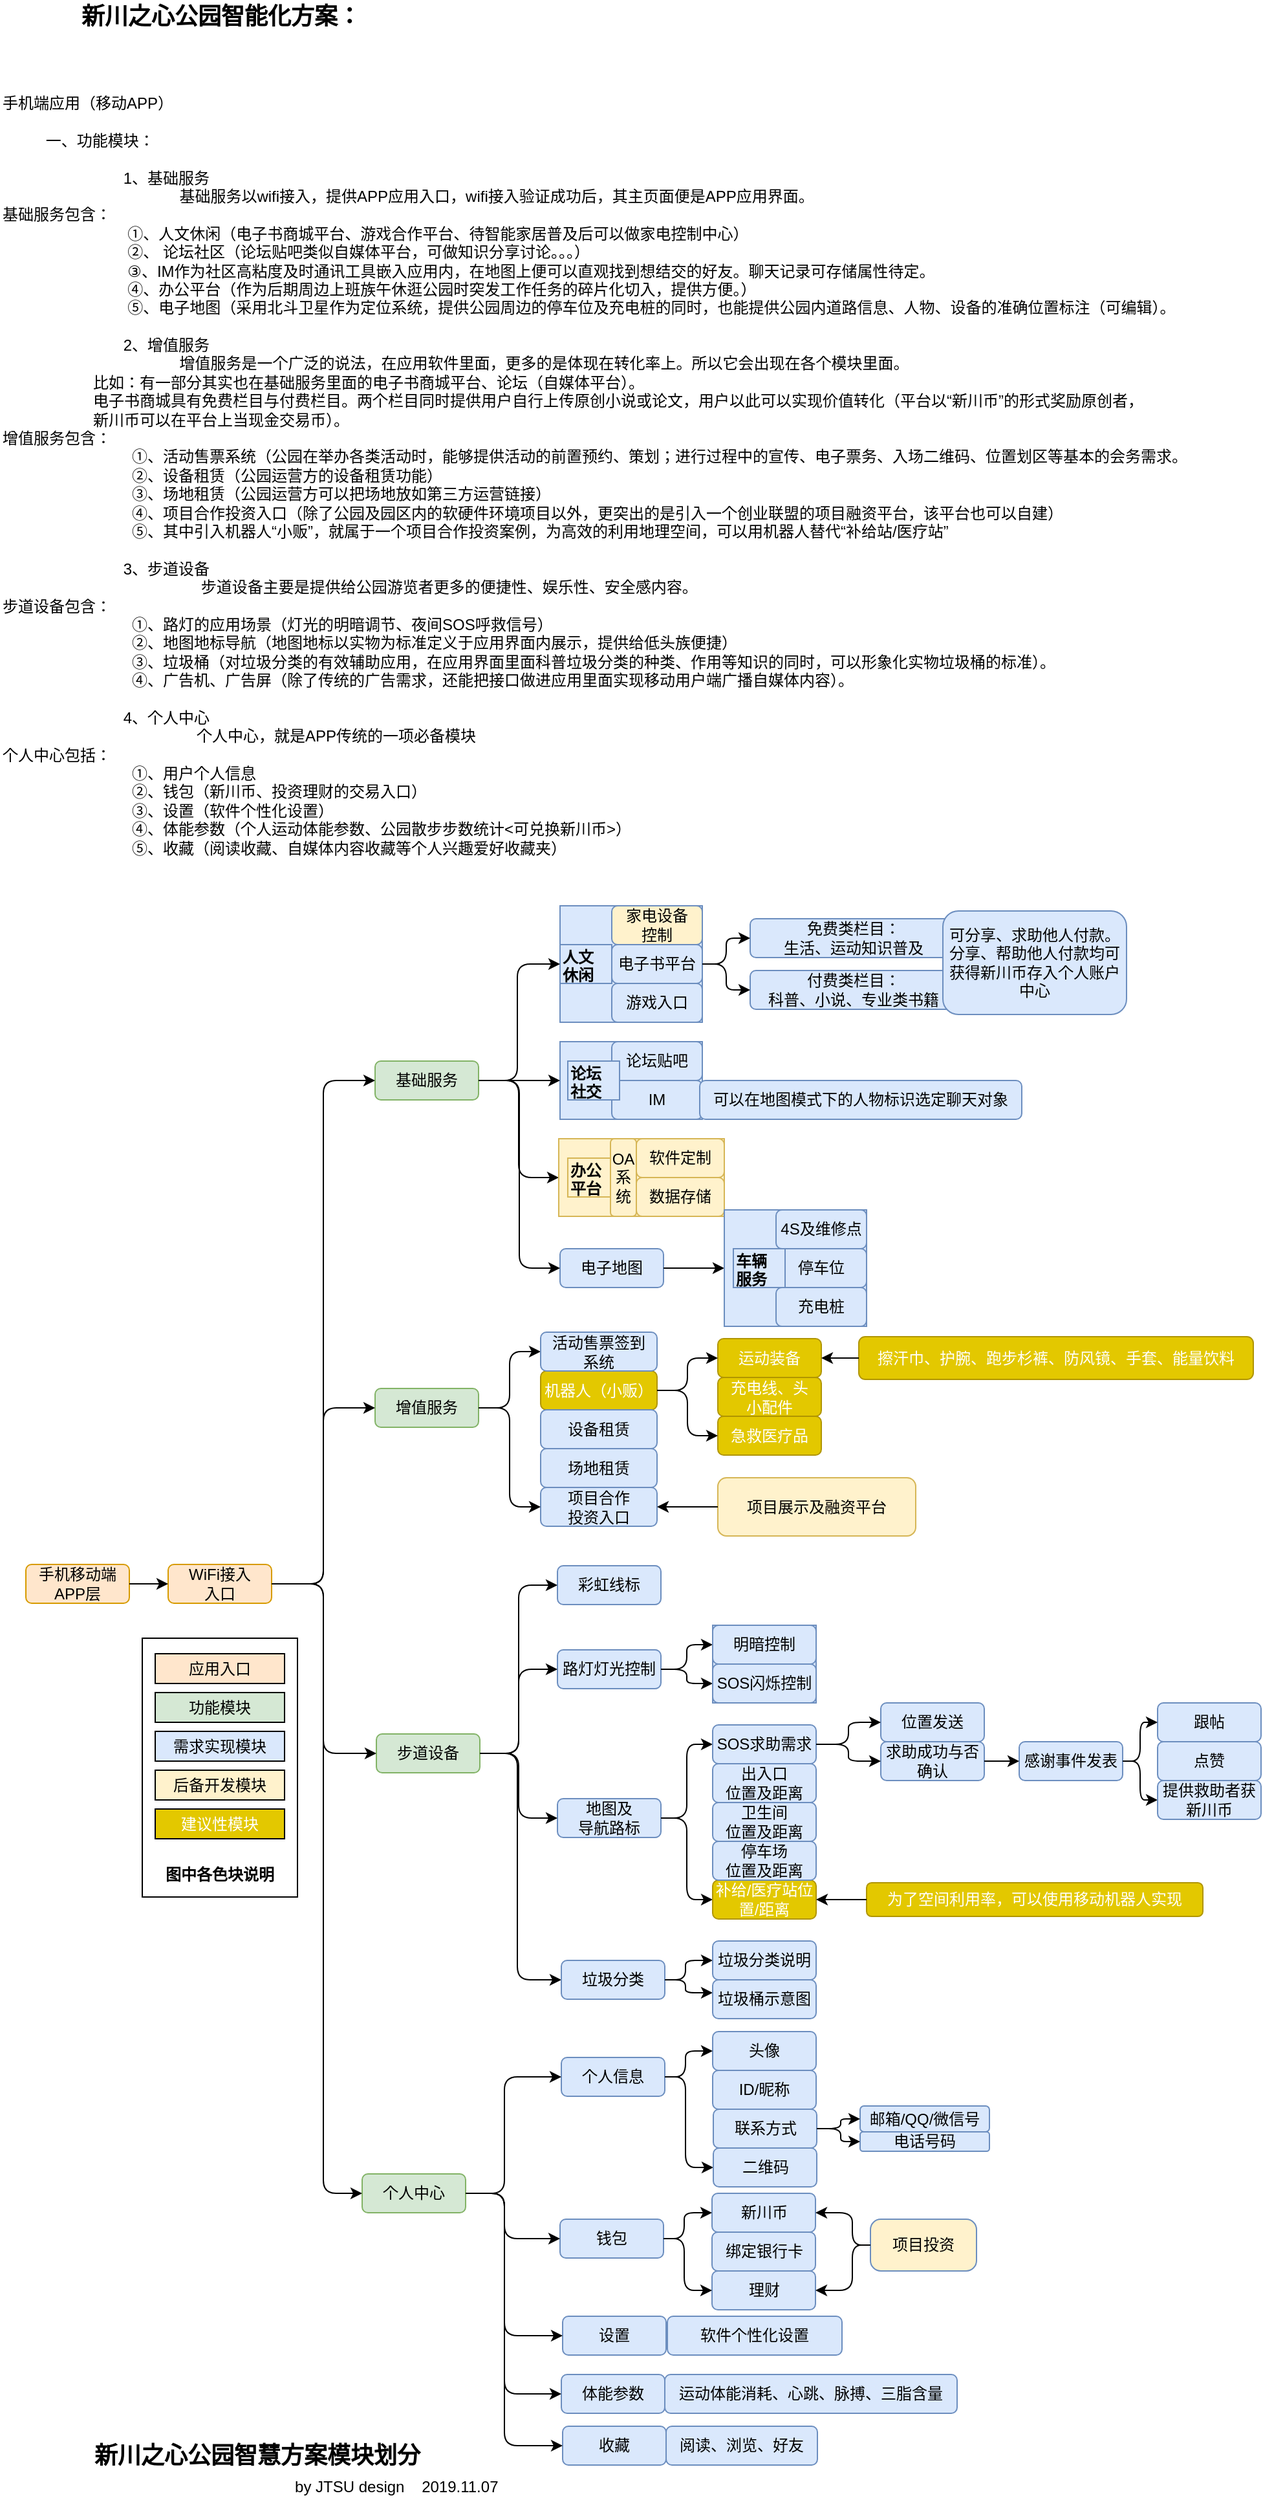 <mxfile version="12.2.2" type="github" pages="1">
  <diagram id="2-s52XxxqH5pHmpuHVTB" name="Page-1">
    <mxGraphModel dx="782" dy="1621" grid="1" gridSize="10" guides="1" tooltips="1" connect="1" arrows="1" fold="1" page="1" pageScale="1" pageWidth="827" pageHeight="1169" math="0" shadow="0">
      <root>
        <mxCell id="0"/>
        <mxCell id="1" parent="0"/>
        <mxCell id="LwILsAwkkBon8N4FL6sR-122" value="" style="rounded=0;whiteSpace=wrap;html=1;strokeWidth=1;fillColor=#FFFFFF;" parent="1" vertex="1">
          <mxGeometry x="210" y="336" width="120" height="200" as="geometry"/>
        </mxCell>
        <mxCell id="LwILsAwkkBon8N4FL6sR-1" value="步道设备" style="rounded=1;whiteSpace=wrap;html=1;fillColor=#d5e8d4;strokeColor=#82b366;" parent="1" vertex="1">
          <mxGeometry x="391" y="410" width="80" height="30" as="geometry"/>
        </mxCell>
        <mxCell id="LwILsAwkkBon8N4FL6sR-2" value="路灯灯光控制" style="rounded=1;whiteSpace=wrap;html=1;fillColor=#dae8fc;strokeColor=#6c8ebf;" parent="1" vertex="1">
          <mxGeometry x="531" y="345" width="80" height="30" as="geometry"/>
        </mxCell>
        <mxCell id="LwILsAwkkBon8N4FL6sR-3" value="彩虹线标" style="rounded=1;whiteSpace=wrap;html=1;fillColor=#dae8fc;strokeColor=#6c8ebf;" parent="1" vertex="1">
          <mxGeometry x="531" y="280" width="80" height="30" as="geometry"/>
        </mxCell>
        <mxCell id="LwILsAwkkBon8N4FL6sR-5" value="地图及&lt;br&gt;导航路标" style="rounded=1;whiteSpace=wrap;html=1;fillColor=#dae8fc;strokeColor=#6c8ebf;" parent="1" vertex="1">
          <mxGeometry x="531" y="460" width="80" height="30" as="geometry"/>
        </mxCell>
        <mxCell id="LwILsAwkkBon8N4FL6sR-17" value="" style="edgeStyle=elbowEdgeStyle;elbow=horizontal;endArrow=classic;html=1;entryX=0;entryY=0.5;entryDx=0;entryDy=0;exitX=1;exitY=0.5;exitDx=0;exitDy=0;" parent="1" source="LwILsAwkkBon8N4FL6sR-1" target="LwILsAwkkBon8N4FL6sR-3" edge="1">
          <mxGeometry width="50" height="50" relative="1" as="geometry">
            <mxPoint x="481" y="400" as="sourcePoint"/>
            <mxPoint x="531" y="350" as="targetPoint"/>
          </mxGeometry>
        </mxCell>
        <mxCell id="LwILsAwkkBon8N4FL6sR-18" value="" style="edgeStyle=elbowEdgeStyle;elbow=horizontal;endArrow=classic;html=1;entryX=0;entryY=0.5;entryDx=0;entryDy=0;exitX=1;exitY=0.5;exitDx=0;exitDy=0;" parent="1" source="LwILsAwkkBon8N4FL6sR-1" target="LwILsAwkkBon8N4FL6sR-4" edge="1">
          <mxGeometry width="50" height="50" relative="1" as="geometry">
            <mxPoint x="481" y="385" as="sourcePoint"/>
            <mxPoint x="541" y="305" as="targetPoint"/>
            <Array as="points">
              <mxPoint x="500" y="500"/>
            </Array>
          </mxGeometry>
        </mxCell>
        <mxCell id="LwILsAwkkBon8N4FL6sR-19" value="" style="edgeStyle=elbowEdgeStyle;elbow=horizontal;endArrow=classic;html=1;entryX=0;entryY=0.5;entryDx=0;entryDy=0;exitX=1;exitY=0.5;exitDx=0;exitDy=0;" parent="1" source="LwILsAwkkBon8N4FL6sR-1" target="LwILsAwkkBon8N4FL6sR-2" edge="1">
          <mxGeometry width="50" height="50" relative="1" as="geometry">
            <mxPoint x="491" y="395" as="sourcePoint"/>
            <mxPoint x="551" y="315" as="targetPoint"/>
          </mxGeometry>
        </mxCell>
        <mxCell id="LwILsAwkkBon8N4FL6sR-20" value="" style="edgeStyle=elbowEdgeStyle;elbow=horizontal;endArrow=classic;html=1;entryX=0;entryY=0.5;entryDx=0;entryDy=0;exitX=1;exitY=0.5;exitDx=0;exitDy=0;" parent="1" source="LwILsAwkkBon8N4FL6sR-1" target="LwILsAwkkBon8N4FL6sR-5" edge="1">
          <mxGeometry width="50" height="50" relative="1" as="geometry">
            <mxPoint x="501" y="405" as="sourcePoint"/>
            <mxPoint x="561" y="325" as="targetPoint"/>
            <Array as="points">
              <mxPoint x="501" y="450"/>
            </Array>
          </mxGeometry>
        </mxCell>
        <mxCell id="LwILsAwkkBon8N4FL6sR-21" value="" style="edgeStyle=elbowEdgeStyle;elbow=horizontal;endArrow=classic;html=1;entryX=0;entryY=0.5;entryDx=0;entryDy=0;exitX=1;exitY=0.5;exitDx=0;exitDy=0;fillColor=#dae8fc;strokeColor=#000000;" parent="1" source="LwILsAwkkBon8N4FL6sR-2" target="LwILsAwkkBon8N4FL6sR-7" edge="1">
          <mxGeometry width="50" height="50" relative="1" as="geometry">
            <mxPoint x="511" y="415" as="sourcePoint"/>
            <mxPoint x="571" y="335" as="targetPoint"/>
          </mxGeometry>
        </mxCell>
        <mxCell id="LwILsAwkkBon8N4FL6sR-22" value="" style="edgeStyle=elbowEdgeStyle;elbow=horizontal;endArrow=classic;html=1;entryX=0;entryY=0.5;entryDx=0;entryDy=0;exitX=1;exitY=0.5;exitDx=0;exitDy=0;fillColor=#dae8fc;strokeColor=#000000;" parent="1" source="LwILsAwkkBon8N4FL6sR-2" target="LwILsAwkkBon8N4FL6sR-8" edge="1">
          <mxGeometry width="50" height="50" relative="1" as="geometry">
            <mxPoint x="521" y="425" as="sourcePoint"/>
            <mxPoint x="581" y="345" as="targetPoint"/>
          </mxGeometry>
        </mxCell>
        <mxCell id="LwILsAwkkBon8N4FL6sR-26" value="" style="edgeStyle=elbowEdgeStyle;elbow=horizontal;endArrow=classic;html=1;entryX=0;entryY=0.5;entryDx=0;entryDy=0;exitX=1;exitY=0.5;exitDx=0;exitDy=0;fillColor=#dae8fc;strokeColor=#000000;" parent="1" source="LwILsAwkkBon8N4FL6sR-5" target="LwILsAwkkBon8N4FL6sR-35" edge="1">
          <mxGeometry width="50" height="50" relative="1" as="geometry">
            <mxPoint x="481" y="385" as="sourcePoint"/>
            <mxPoint x="541" y="485" as="targetPoint"/>
          </mxGeometry>
        </mxCell>
        <mxCell id="LwILsAwkkBon8N4FL6sR-27" value="" style="edgeStyle=elbowEdgeStyle;elbow=horizontal;endArrow=classic;html=1;exitX=1;exitY=0.5;exitDx=0;exitDy=0;entryX=0;entryY=0.5;entryDx=0;entryDy=0;fillColor=#dae8fc;strokeColor=#000000;" parent="1" source="LwILsAwkkBon8N4FL6sR-5" target="LwILsAwkkBon8N4FL6sR-6" edge="1">
          <mxGeometry width="50" height="50" relative="1" as="geometry">
            <mxPoint x="491" y="395" as="sourcePoint"/>
            <mxPoint x="611" y="560" as="targetPoint"/>
          </mxGeometry>
        </mxCell>
        <mxCell id="LwILsAwkkBon8N4FL6sR-34" value="" style="group;fillColor=#dae8fc;strokeColor=#6c8ebf;" parent="1" vertex="1" connectable="0">
          <mxGeometry x="651" y="326" width="80" height="60" as="geometry"/>
        </mxCell>
        <mxCell id="LwILsAwkkBon8N4FL6sR-7" value="明暗控制" style="rounded=1;whiteSpace=wrap;html=1;fillColor=#dae8fc;strokeColor=#6c8ebf;" parent="LwILsAwkkBon8N4FL6sR-34" vertex="1">
          <mxGeometry width="80" height="30" as="geometry"/>
        </mxCell>
        <mxCell id="LwILsAwkkBon8N4FL6sR-8" value="SOS闪烁控制" style="rounded=1;whiteSpace=wrap;html=1;fillColor=#dae8fc;strokeColor=#6c8ebf;" parent="LwILsAwkkBon8N4FL6sR-34" vertex="1">
          <mxGeometry y="30" width="80" height="30" as="geometry"/>
        </mxCell>
        <mxCell id="LwILsAwkkBon8N4FL6sR-35" value="SOS求助需求" style="rounded=1;whiteSpace=wrap;html=1;fillColor=#dae8fc;strokeColor=#6c8ebf;" parent="1" vertex="1">
          <mxGeometry x="651" y="403" width="80" height="30" as="geometry"/>
        </mxCell>
        <mxCell id="LwILsAwkkBon8N4FL6sR-37" value="位置发送" style="rounded=1;whiteSpace=wrap;html=1;fillColor=#dae8fc;strokeColor=#6c8ebf;" parent="1" vertex="1">
          <mxGeometry x="781" y="386" width="80" height="30" as="geometry"/>
        </mxCell>
        <mxCell id="LwILsAwkkBon8N4FL6sR-39" value="求助成功与否确认" style="rounded=1;whiteSpace=wrap;html=1;fillColor=#dae8fc;strokeColor=#6c8ebf;" parent="1" vertex="1">
          <mxGeometry x="781" y="416" width="80" height="30" as="geometry"/>
        </mxCell>
        <mxCell id="LwILsAwkkBon8N4FL6sR-40" value="感谢事件发表" style="rounded=1;whiteSpace=wrap;html=1;fillColor=#dae8fc;strokeColor=#6c8ebf;" parent="1" vertex="1">
          <mxGeometry x="888" y="416" width="80" height="30" as="geometry"/>
        </mxCell>
        <mxCell id="LwILsAwkkBon8N4FL6sR-42" value="" style="edgeStyle=elbowEdgeStyle;elbow=horizontal;endArrow=classic;html=1;entryX=0;entryY=0.5;entryDx=0;entryDy=0;exitX=1;exitY=0.5;exitDx=0;exitDy=0;fillColor=#dae8fc;strokeColor=#000000;" parent="1" source="LwILsAwkkBon8N4FL6sR-35" target="LwILsAwkkBon8N4FL6sR-37" edge="1">
          <mxGeometry width="50" height="50" relative="1" as="geometry">
            <mxPoint x="621" y="485" as="sourcePoint"/>
            <mxPoint x="661" y="428" as="targetPoint"/>
          </mxGeometry>
        </mxCell>
        <mxCell id="LwILsAwkkBon8N4FL6sR-43" value="" style="edgeStyle=elbowEdgeStyle;elbow=horizontal;endArrow=classic;html=1;entryX=0;entryY=0.5;entryDx=0;entryDy=0;exitX=1;exitY=0.5;exitDx=0;exitDy=0;fillColor=#dae8fc;strokeColor=#000000;" parent="1" source="LwILsAwkkBon8N4FL6sR-35" target="LwILsAwkkBon8N4FL6sR-39" edge="1">
          <mxGeometry width="50" height="50" relative="1" as="geometry">
            <mxPoint x="741" y="428" as="sourcePoint"/>
            <mxPoint x="791" y="411" as="targetPoint"/>
          </mxGeometry>
        </mxCell>
        <mxCell id="LwILsAwkkBon8N4FL6sR-44" value="" style="edgeStyle=elbowEdgeStyle;elbow=horizontal;endArrow=classic;html=1;entryX=0;entryY=0.5;entryDx=0;entryDy=0;exitX=1;exitY=0.5;exitDx=0;exitDy=0;fillColor=#dae8fc;strokeColor=#000000;" parent="1" source="LwILsAwkkBon8N4FL6sR-39" target="LwILsAwkkBon8N4FL6sR-40" edge="1">
          <mxGeometry width="50" height="50" relative="1" as="geometry">
            <mxPoint x="741" y="428" as="sourcePoint"/>
            <mxPoint x="791" y="411" as="targetPoint"/>
          </mxGeometry>
        </mxCell>
        <mxCell id="LwILsAwkkBon8N4FL6sR-45" value="跟帖" style="rounded=1;whiteSpace=wrap;html=1;fillColor=#dae8fc;strokeColor=#6c8ebf;" parent="1" vertex="1">
          <mxGeometry x="995" y="386" width="80" height="30" as="geometry"/>
        </mxCell>
        <mxCell id="LwILsAwkkBon8N4FL6sR-46" value="点赞" style="rounded=1;whiteSpace=wrap;html=1;fillColor=#dae8fc;strokeColor=#6c8ebf;" parent="1" vertex="1">
          <mxGeometry x="995" y="416" width="80" height="30" as="geometry"/>
        </mxCell>
        <mxCell id="LwILsAwkkBon8N4FL6sR-47" value="" style="edgeStyle=elbowEdgeStyle;elbow=horizontal;endArrow=classic;html=1;entryX=0;entryY=0.5;entryDx=0;entryDy=0;exitX=1;exitY=0.5;exitDx=0;exitDy=0;fillColor=#dae8fc;strokeColor=#000000;" parent="1" source="LwILsAwkkBon8N4FL6sR-40" target="LwILsAwkkBon8N4FL6sR-45" edge="1">
          <mxGeometry width="50" height="50" relative="1" as="geometry">
            <mxPoint x="741" y="428" as="sourcePoint"/>
            <mxPoint x="791" y="411" as="targetPoint"/>
          </mxGeometry>
        </mxCell>
        <mxCell id="LwILsAwkkBon8N4FL6sR-48" value="" style="edgeStyle=elbowEdgeStyle;elbow=horizontal;endArrow=classic;html=1;entryX=0;entryY=0.5;entryDx=0;entryDy=0;exitX=1;exitY=0.5;exitDx=0;exitDy=0;fillColor=#dae8fc;strokeColor=#000000;" parent="1" source="LwILsAwkkBon8N4FL6sR-40" target="eiFVLKPzPBYqy_9kB0jC-6" edge="1">
          <mxGeometry width="50" height="50" relative="1" as="geometry">
            <mxPoint x="981" y="441" as="sourcePoint"/>
            <mxPoint x="1031" y="425" as="targetPoint"/>
          </mxGeometry>
        </mxCell>
        <mxCell id="LwILsAwkkBon8N4FL6sR-49" value="WiFi接入&lt;br&gt;入口" style="rounded=1;whiteSpace=wrap;html=1;fillColor=#FFE6CC;strokeColor=#d79b00;" parent="1" vertex="1">
          <mxGeometry x="230" y="279" width="80" height="30" as="geometry"/>
        </mxCell>
        <mxCell id="LwILsAwkkBon8N4FL6sR-55" value="基础服务" style="rounded=1;whiteSpace=wrap;html=1;fillColor=#D5E8D4;strokeColor=#82b366;" parent="1" vertex="1">
          <mxGeometry x="390" y="-110" width="80" height="30" as="geometry"/>
        </mxCell>
        <mxCell id="LwILsAwkkBon8N4FL6sR-56" value="增值服务" style="rounded=1;whiteSpace=wrap;html=1;fillColor=#d5e8d4;strokeColor=#82b366;" parent="1" vertex="1">
          <mxGeometry x="390" y="143" width="80" height="30" as="geometry"/>
        </mxCell>
        <mxCell id="LwILsAwkkBon8N4FL6sR-58" value="运动装备" style="rounded=1;whiteSpace=wrap;html=1;fillColor=#e3c800;strokeColor=#B09500;fontColor=#ffffff;" parent="1" vertex="1">
          <mxGeometry x="655" y="104.5" width="80" height="30" as="geometry"/>
        </mxCell>
        <mxCell id="LwILsAwkkBon8N4FL6sR-61" value="电子地图" style="rounded=1;whiteSpace=wrap;html=1;fillColor=#dae8fc;strokeColor=#6c8ebf;" parent="1" vertex="1">
          <mxGeometry x="533" y="35" width="80" height="30" as="geometry"/>
        </mxCell>
        <mxCell id="LwILsAwkkBon8N4FL6sR-62" value="机器人（小贩）" style="rounded=1;whiteSpace=wrap;html=1;fillColor=#e3c800;strokeColor=#B09500;fontColor=#ffffff;" parent="1" vertex="1">
          <mxGeometry x="518" y="129.5" width="90" height="30" as="geometry"/>
        </mxCell>
        <mxCell id="LwILsAwkkBon8N4FL6sR-67" value="" style="group;fillColor=#dae8fc;strokeColor=#6c8ebf;" parent="1" vertex="1" connectable="0">
          <mxGeometry x="533" y="-200" width="110" height="60" as="geometry"/>
        </mxCell>
        <mxCell id="LwILsAwkkBon8N4FL6sR-65" value="" style="rounded=0;whiteSpace=wrap;html=1;strokeWidth=1;fillColor=#dae8fc;strokeColor=#6c8ebf;" parent="LwILsAwkkBon8N4FL6sR-67" vertex="1">
          <mxGeometry y="-30" width="110" height="90" as="geometry"/>
        </mxCell>
        <mxCell id="LwILsAwkkBon8N4FL6sR-63" value="电子书平台" style="rounded=1;whiteSpace=wrap;html=1;fillColor=#dae8fc;strokeColor=#6c8ebf;" parent="LwILsAwkkBon8N4FL6sR-67" vertex="1">
          <mxGeometry x="40" width="70" height="30" as="geometry"/>
        </mxCell>
        <mxCell id="LwILsAwkkBon8N4FL6sR-64" value="游戏入口" style="rounded=1;whiteSpace=wrap;html=1;fillColor=#dae8fc;strokeColor=#6c8ebf;" parent="LwILsAwkkBon8N4FL6sR-67" vertex="1">
          <mxGeometry x="40" y="30" width="70" height="30" as="geometry"/>
        </mxCell>
        <mxCell id="LwILsAwkkBon8N4FL6sR-66" value="&lt;b&gt;人文&lt;br&gt;休闲&lt;/b&gt;" style="text;html=1;resizable=0;points=[];autosize=1;align=left;verticalAlign=top;spacingTop=-4;fillColor=#dae8fc;strokeColor=#6c8ebf;" parent="LwILsAwkkBon8N4FL6sR-67" vertex="1">
          <mxGeometry width="40" height="30" as="geometry"/>
        </mxCell>
        <mxCell id="eiFVLKPzPBYqy_9kB0jC-5" value="家电设备&lt;br&gt;控制" style="rounded=1;whiteSpace=wrap;html=1;fillColor=#FFF2CC;strokeColor=#6c8ebf;" parent="LwILsAwkkBon8N4FL6sR-67" vertex="1">
          <mxGeometry x="40" y="-30" width="70" height="30" as="geometry"/>
        </mxCell>
        <mxCell id="LwILsAwkkBon8N4FL6sR-68" value="" style="edgeStyle=elbowEdgeStyle;elbow=horizontal;endArrow=classic;html=1;entryX=0;entryY=0.5;entryDx=0;entryDy=0;exitX=1;exitY=0.5;exitDx=0;exitDy=0;" parent="1" source="LwILsAwkkBon8N4FL6sR-55" target="LwILsAwkkBon8N4FL6sR-65" edge="1">
          <mxGeometry width="50" height="50" relative="1" as="geometry">
            <mxPoint x="613" y="-125" as="sourcePoint"/>
            <mxPoint x="390" y="-200" as="targetPoint"/>
            <Array as="points">
              <mxPoint x="500" y="-120"/>
            </Array>
          </mxGeometry>
        </mxCell>
        <mxCell id="LwILsAwkkBon8N4FL6sR-69" value="免费类栏目：&lt;br&gt;生活、运动知识普及" style="rounded=1;whiteSpace=wrap;html=1;fillColor=#dae8fc;strokeColor=#6c8ebf;" parent="1" vertex="1">
          <mxGeometry x="680" y="-220" width="160" height="30" as="geometry"/>
        </mxCell>
        <mxCell id="LwILsAwkkBon8N4FL6sR-75" value="" style="edgeStyle=elbowEdgeStyle;elbow=horizontal;endArrow=classic;html=1;entryX=0;entryY=0.5;entryDx=0;entryDy=0;exitX=1;exitY=0.5;exitDx=0;exitDy=0;fillColor=#dae8fc;strokeColor=#000000;" parent="1" source="LwILsAwkkBon8N4FL6sR-61" target="LwILsAwkkBon8N4FL6sR-71" edge="1">
          <mxGeometry width="50" height="50" relative="1" as="geometry">
            <mxPoint x="673" y="811" as="sourcePoint"/>
            <mxPoint x="720" y="811" as="targetPoint"/>
          </mxGeometry>
        </mxCell>
        <mxCell id="LwILsAwkkBon8N4FL6sR-76" value="" style="edgeStyle=elbowEdgeStyle;elbow=horizontal;endArrow=classic;html=1;entryX=0;entryY=0.5;entryDx=0;entryDy=0;exitX=1;exitY=0.5;exitDx=0;exitDy=0;" parent="1" source="LwILsAwkkBon8N4FL6sR-49" target="LwILsAwkkBon8N4FL6sR-55" edge="1">
          <mxGeometry width="50" height="50" relative="1" as="geometry">
            <mxPoint x="633" y="-105" as="sourcePoint"/>
            <mxPoint x="680" y="-105" as="targetPoint"/>
            <Array as="points">
              <mxPoint x="350" y="90"/>
            </Array>
          </mxGeometry>
        </mxCell>
        <mxCell id="LwILsAwkkBon8N4FL6sR-77" value="" style="edgeStyle=elbowEdgeStyle;elbow=horizontal;endArrow=classic;html=1;entryX=0;entryY=0.5;entryDx=0;entryDy=0;exitX=1;exitY=0.5;exitDx=0;exitDy=0;" parent="1" source="LwILsAwkkBon8N4FL6sR-49" target="LwILsAwkkBon8N4FL6sR-56" edge="1">
          <mxGeometry width="50" height="50" relative="1" as="geometry">
            <mxPoint x="340" y="5" as="sourcePoint"/>
            <mxPoint x="400" y="-85" as="targetPoint"/>
          </mxGeometry>
        </mxCell>
        <mxCell id="LwILsAwkkBon8N4FL6sR-6" value="补给/医疗站位置/距离" style="rounded=1;whiteSpace=wrap;html=1;fillColor=#E3C800;strokeColor=#B09500;fontColor=#ffffff;" parent="1" vertex="1">
          <mxGeometry x="651" y="523" width="80" height="30" as="geometry"/>
        </mxCell>
        <mxCell id="LwILsAwkkBon8N4FL6sR-23" value="卫生间&lt;br&gt;位置及距离" style="rounded=1;whiteSpace=wrap;html=1;fillColor=#dae8fc;strokeColor=#6c8ebf;" parent="1" vertex="1">
          <mxGeometry x="651" y="463" width="80" height="30" as="geometry"/>
        </mxCell>
        <mxCell id="LwILsAwkkBon8N4FL6sR-24" value="出入口&lt;br&gt;位置及距离" style="rounded=1;whiteSpace=wrap;html=1;fillColor=#dae8fc;strokeColor=#6c8ebf;" parent="1" vertex="1">
          <mxGeometry x="651" y="433" width="80" height="30" as="geometry"/>
        </mxCell>
        <mxCell id="LwILsAwkkBon8N4FL6sR-25" value="停车场&lt;br&gt;位置及距离" style="rounded=1;whiteSpace=wrap;html=1;fillColor=#dae8fc;strokeColor=#6c8ebf;" parent="1" vertex="1">
          <mxGeometry x="651" y="493" width="80" height="30" as="geometry"/>
        </mxCell>
        <mxCell id="LwILsAwkkBon8N4FL6sR-78" value="为了空间利用率，可以使用移动机器人实现" style="rounded=1;whiteSpace=wrap;html=1;fillColor=#e3c800;strokeColor=#B09500;fontColor=#ffffff;" parent="1" vertex="1">
          <mxGeometry x="770" y="525" width="260" height="26" as="geometry"/>
        </mxCell>
        <mxCell id="LwILsAwkkBon8N4FL6sR-79" value="" style="edgeStyle=elbowEdgeStyle;elbow=horizontal;endArrow=classic;html=1;entryX=1;entryY=0.5;entryDx=0;entryDy=0;exitX=0;exitY=0.5;exitDx=0;exitDy=0;fillColor=#dae8fc;strokeColor=#000000;" parent="1" source="LwILsAwkkBon8N4FL6sR-78" target="LwILsAwkkBon8N4FL6sR-6" edge="1">
          <mxGeometry width="50" height="50" relative="1" as="geometry">
            <mxPoint x="774" y="715" as="sourcePoint"/>
            <mxPoint x="821" y="715" as="targetPoint"/>
          </mxGeometry>
        </mxCell>
        <mxCell id="LwILsAwkkBon8N4FL6sR-80" value="设备租赁" style="rounded=1;whiteSpace=wrap;html=1;fillColor=#dae8fc;strokeColor=#6c8ebf;" parent="1" vertex="1">
          <mxGeometry x="518" y="159.5" width="90" height="30" as="geometry"/>
        </mxCell>
        <mxCell id="LwILsAwkkBon8N4FL6sR-81" value="场地租赁" style="rounded=1;whiteSpace=wrap;html=1;fillColor=#DAE8FC;strokeColor=#6c8ebf;" parent="1" vertex="1">
          <mxGeometry x="518" y="189.5" width="90" height="30" as="geometry"/>
        </mxCell>
        <mxCell id="LwILsAwkkBon8N4FL6sR-82" value="项目合作&lt;br&gt;投资入口" style="rounded=1;whiteSpace=wrap;html=1;fillColor=#dae8fc;strokeColor=#6c8ebf;" parent="1" vertex="1">
          <mxGeometry x="518" y="219.5" width="90" height="30" as="geometry"/>
        </mxCell>
        <mxCell id="LwILsAwkkBon8N4FL6sR-83" value="付费类栏目：&lt;br&gt;科普、小说、专业类书籍" style="rounded=1;whiteSpace=wrap;html=1;fillColor=#dae8fc;strokeColor=#6c8ebf;" parent="1" vertex="1">
          <mxGeometry x="680" y="-180" width="160" height="30" as="geometry"/>
        </mxCell>
        <mxCell id="LwILsAwkkBon8N4FL6sR-84" value="" style="edgeStyle=elbowEdgeStyle;elbow=horizontal;endArrow=classic;html=1;entryX=0;entryY=0.5;entryDx=0;entryDy=0;exitX=1;exitY=0.5;exitDx=0;exitDy=0;fillColor=#dae8fc;strokeColor=#000000;" parent="1" source="LwILsAwkkBon8N4FL6sR-63" target="LwILsAwkkBon8N4FL6sR-69" edge="1">
          <mxGeometry width="50" height="50" relative="1" as="geometry">
            <mxPoint x="503" y="-115" as="sourcePoint"/>
            <mxPoint x="550" y="-115" as="targetPoint"/>
          </mxGeometry>
        </mxCell>
        <mxCell id="LwILsAwkkBon8N4FL6sR-85" value="" style="edgeStyle=elbowEdgeStyle;elbow=horizontal;endArrow=classic;html=1;entryX=0;entryY=0.5;entryDx=0;entryDy=0;exitX=1;exitY=0.5;exitDx=0;exitDy=0;fillColor=#dae8fc;strokeColor=#000000;" parent="1" source="LwILsAwkkBon8N4FL6sR-63" target="LwILsAwkkBon8N4FL6sR-83" edge="1">
          <mxGeometry width="50" height="50" relative="1" as="geometry">
            <mxPoint x="660" y="-130" as="sourcePoint"/>
            <mxPoint x="700" y="-145" as="targetPoint"/>
          </mxGeometry>
        </mxCell>
        <mxCell id="LwILsAwkkBon8N4FL6sR-86" value="充电线、头&lt;br&gt;小配件" style="rounded=1;whiteSpace=wrap;html=1;fillColor=#e3c800;strokeColor=#B09500;fontColor=#ffffff;" parent="1" vertex="1">
          <mxGeometry x="655" y="134.5" width="80" height="30" as="geometry"/>
        </mxCell>
        <mxCell id="LwILsAwkkBon8N4FL6sR-87" value="急救医疗品" style="rounded=1;whiteSpace=wrap;html=1;fillColor=#e3c800;strokeColor=#B09500;fontColor=#ffffff;" parent="1" vertex="1">
          <mxGeometry x="655" y="164.5" width="80" height="30" as="geometry"/>
        </mxCell>
        <mxCell id="LwILsAwkkBon8N4FL6sR-88" value="擦汗巾、护腕、跑步杉裤、防风镜、手套、能量饮料" style="rounded=1;whiteSpace=wrap;html=1;fillColor=#e3c800;strokeColor=#B09500;fontColor=#ffffff;" parent="1" vertex="1">
          <mxGeometry x="764" y="103" width="305" height="33" as="geometry"/>
        </mxCell>
        <mxCell id="LwILsAwkkBon8N4FL6sR-89" value="" style="edgeStyle=elbowEdgeStyle;elbow=horizontal;endArrow=classic;html=1;exitX=0;exitY=0.5;exitDx=0;exitDy=0;entryX=1;entryY=0.5;entryDx=0;entryDy=0;fillColor=#dae8fc;strokeColor=#000000;" parent="1" source="LwILsAwkkBon8N4FL6sR-88" target="LwILsAwkkBon8N4FL6sR-58" edge="1">
          <mxGeometry width="50" height="50" relative="1" as="geometry">
            <mxPoint x="338" y="89.5" as="sourcePoint"/>
            <mxPoint x="768" y="196.5" as="targetPoint"/>
          </mxGeometry>
        </mxCell>
        <mxCell id="LwILsAwkkBon8N4FL6sR-90" value="" style="edgeStyle=elbowEdgeStyle;elbow=horizontal;endArrow=classic;html=1;entryX=0;entryY=0.5;entryDx=0;entryDy=0;exitX=1;exitY=0.5;exitDx=0;exitDy=0;" parent="1" source="LwILsAwkkBon8N4FL6sR-56" target="LwILsAwkkBon8N4FL6sR-114" edge="1">
          <mxGeometry width="50" height="50" relative="1" as="geometry">
            <mxPoint x="350" y="83" as="sourcePoint"/>
            <mxPoint x="410" y="178" as="targetPoint"/>
          </mxGeometry>
        </mxCell>
        <mxCell id="LwILsAwkkBon8N4FL6sR-91" value="" style="edgeStyle=elbowEdgeStyle;elbow=horizontal;endArrow=classic;html=1;entryX=0;entryY=0.5;entryDx=0;entryDy=0;exitX=1;exitY=0.5;exitDx=0;exitDy=0;" parent="1" source="LwILsAwkkBon8N4FL6sR-56" target="LwILsAwkkBon8N4FL6sR-82" edge="1">
          <mxGeometry width="50" height="50" relative="1" as="geometry">
            <mxPoint x="360" y="93" as="sourcePoint"/>
            <mxPoint x="420" y="188" as="targetPoint"/>
          </mxGeometry>
        </mxCell>
        <mxCell id="LwILsAwkkBon8N4FL6sR-93" value="" style="edgeStyle=elbowEdgeStyle;elbow=horizontal;endArrow=classic;html=1;entryX=0;entryY=0.5;entryDx=0;entryDy=0;exitX=1;exitY=0.5;exitDx=0;exitDy=0;" parent="1" source="LwILsAwkkBon8N4FL6sR-55" target="LwILsAwkkBon8N4FL6sR-61" edge="1">
          <mxGeometry width="50" height="50" relative="1" as="geometry">
            <mxPoint x="480" y="-85" as="sourcePoint"/>
            <mxPoint x="543" y="-115" as="targetPoint"/>
          </mxGeometry>
        </mxCell>
        <mxCell id="LwILsAwkkBon8N4FL6sR-94" value="" style="edgeStyle=elbowEdgeStyle;elbow=horizontal;endArrow=classic;html=1;entryX=0;entryY=0.5;entryDx=0;entryDy=0;exitX=1;exitY=0.5;exitDx=0;exitDy=0;fillColor=#dae8fc;strokeColor=#000000;" parent="1" source="LwILsAwkkBon8N4FL6sR-62" target="LwILsAwkkBon8N4FL6sR-58" edge="1">
          <mxGeometry width="50" height="50" relative="1" as="geometry">
            <mxPoint x="488" y="9.5" as="sourcePoint"/>
            <mxPoint x="551" y="-20.5" as="targetPoint"/>
          </mxGeometry>
        </mxCell>
        <mxCell id="LwILsAwkkBon8N4FL6sR-95" value="" style="edgeStyle=elbowEdgeStyle;elbow=horizontal;endArrow=classic;html=1;entryX=0;entryY=0.5;entryDx=0;entryDy=0;exitX=1;exitY=0.5;exitDx=0;exitDy=0;fillColor=#dae8fc;strokeColor=#000000;" parent="1" source="LwILsAwkkBon8N4FL6sR-62" target="LwILsAwkkBon8N4FL6sR-87" edge="1">
          <mxGeometry width="50" height="50" relative="1" as="geometry">
            <mxPoint x="498" y="19.5" as="sourcePoint"/>
            <mxPoint x="561" y="-10.5" as="targetPoint"/>
          </mxGeometry>
        </mxCell>
        <mxCell id="LwILsAwkkBon8N4FL6sR-96" value="" style="group;fillColor=#dae8fc;strokeColor=#6c8ebf;" parent="1" vertex="1" connectable="0">
          <mxGeometry x="533" y="-125" width="110" height="60" as="geometry"/>
        </mxCell>
        <mxCell id="LwILsAwkkBon8N4FL6sR-97" value="" style="rounded=0;whiteSpace=wrap;html=1;strokeWidth=1;fillColor=#dae8fc;strokeColor=#6c8ebf;" parent="LwILsAwkkBon8N4FL6sR-96" vertex="1">
          <mxGeometry width="110" height="60" as="geometry"/>
        </mxCell>
        <mxCell id="LwILsAwkkBon8N4FL6sR-98" value="论坛贴吧" style="rounded=1;whiteSpace=wrap;html=1;fillColor=#dae8fc;strokeColor=#6c8ebf;" parent="LwILsAwkkBon8N4FL6sR-96" vertex="1">
          <mxGeometry x="40" width="70" height="30" as="geometry"/>
        </mxCell>
        <mxCell id="LwILsAwkkBon8N4FL6sR-99" value="IM" style="rounded=1;whiteSpace=wrap;html=1;fillColor=#dae8fc;strokeColor=#6c8ebf;" parent="LwILsAwkkBon8N4FL6sR-96" vertex="1">
          <mxGeometry x="40" y="30" width="70" height="30" as="geometry"/>
        </mxCell>
        <mxCell id="LwILsAwkkBon8N4FL6sR-100" value="&lt;b&gt;论坛&lt;br&gt;社交&lt;/b&gt;" style="text;html=1;resizable=0;points=[];autosize=1;align=left;verticalAlign=top;spacingTop=-4;fillColor=#dae8fc;strokeColor=#6c8ebf;" parent="LwILsAwkkBon8N4FL6sR-96" vertex="1">
          <mxGeometry x="6" y="15" width="40" height="30" as="geometry"/>
        </mxCell>
        <mxCell id="LwILsAwkkBon8N4FL6sR-101" value="" style="edgeStyle=elbowEdgeStyle;elbow=horizontal;endArrow=classic;html=1;entryX=0;entryY=0.5;entryDx=0;entryDy=0;exitX=1;exitY=0.5;exitDx=0;exitDy=0;" parent="1" source="LwILsAwkkBon8N4FL6sR-55" target="LwILsAwkkBon8N4FL6sR-97" edge="1">
          <mxGeometry width="50" height="50" relative="1" as="geometry">
            <mxPoint x="613" y="-125" as="sourcePoint"/>
            <mxPoint x="670" y="-160" as="targetPoint"/>
          </mxGeometry>
        </mxCell>
        <mxCell id="LwILsAwkkBon8N4FL6sR-102" value="手机移动端APP层" style="rounded=1;whiteSpace=wrap;html=1;fillColor=#ffe6cc;strokeColor=#d79b00;" parent="1" vertex="1">
          <mxGeometry x="120" y="279" width="80" height="30" as="geometry"/>
        </mxCell>
        <mxCell id="LwILsAwkkBon8N4FL6sR-103" value="" style="edgeStyle=elbowEdgeStyle;elbow=horizontal;endArrow=classic;html=1;entryX=0;entryY=0.5;entryDx=0;entryDy=0;exitX=1;exitY=0.5;exitDx=0;exitDy=0;" parent="1" source="LwILsAwkkBon8N4FL6sR-49" target="LwILsAwkkBon8N4FL6sR-1" edge="1">
          <mxGeometry width="50" height="50" relative="1" as="geometry">
            <mxPoint x="390" y="195" as="sourcePoint"/>
            <mxPoint x="450" y="390" as="targetPoint"/>
            <Array as="points">
              <mxPoint x="350" y="330"/>
              <mxPoint x="350" y="210"/>
              <mxPoint x="350" y="158"/>
              <mxPoint x="360" y="80"/>
            </Array>
          </mxGeometry>
        </mxCell>
        <mxCell id="LwILsAwkkBon8N4FL6sR-104" value="" style="edgeStyle=elbowEdgeStyle;elbow=horizontal;endArrow=classic;html=1;entryX=0;entryY=0.5;entryDx=0;entryDy=0;exitX=1;exitY=0.5;exitDx=0;exitDy=0;" parent="1" source="LwILsAwkkBon8N4FL6sR-102" target="LwILsAwkkBon8N4FL6sR-49" edge="1">
          <mxGeometry width="50" height="50" relative="1" as="geometry">
            <mxPoint x="190" y="664" as="sourcePoint"/>
            <mxPoint x="290" y="494" as="targetPoint"/>
            <Array as="points">
              <mxPoint x="210" y="309"/>
              <mxPoint x="180" y="419"/>
              <mxPoint x="230" y="769"/>
            </Array>
          </mxGeometry>
        </mxCell>
        <mxCell id="LwILsAwkkBon8N4FL6sR-110" value="" style="edgeStyle=elbowEdgeStyle;elbow=horizontal;endArrow=classic;html=1;entryX=0;entryY=0.5;entryDx=0;entryDy=0;exitX=1;exitY=0.5;exitDx=0;exitDy=0;" parent="1" source="LwILsAwkkBon8N4FL6sR-55" target="LwILsAwkkBon8N4FL6sR-106" edge="1">
          <mxGeometry width="50" height="50" relative="1" as="geometry">
            <mxPoint x="480" y="-85" as="sourcePoint"/>
            <mxPoint x="543" y="-85" as="targetPoint"/>
          </mxGeometry>
        </mxCell>
        <mxCell id="LwILsAwkkBon8N4FL6sR-112" value="" style="group;fillColor=#fff2cc;strokeColor=#d6b656;" parent="1" vertex="1" connectable="0">
          <mxGeometry x="532" y="-50" width="128" height="60" as="geometry"/>
        </mxCell>
        <mxCell id="LwILsAwkkBon8N4FL6sR-105" value="" style="group;fillColor=#fff2cc;strokeColor=#d6b656;" parent="LwILsAwkkBon8N4FL6sR-112" vertex="1" connectable="0">
          <mxGeometry width="128" height="60" as="geometry"/>
        </mxCell>
        <mxCell id="LwILsAwkkBon8N4FL6sR-106" value="" style="rounded=0;whiteSpace=wrap;html=1;strokeWidth=1;fillColor=#fff2cc;strokeColor=#d6b656;" parent="LwILsAwkkBon8N4FL6sR-105" vertex="1">
          <mxGeometry width="128" height="60" as="geometry"/>
        </mxCell>
        <mxCell id="LwILsAwkkBon8N4FL6sR-107" value="软件定制" style="rounded=1;whiteSpace=wrap;html=1;fillColor=#fff2cc;strokeColor=#d6b656;" parent="LwILsAwkkBon8N4FL6sR-105" vertex="1">
          <mxGeometry x="60" width="68" height="30" as="geometry"/>
        </mxCell>
        <mxCell id="LwILsAwkkBon8N4FL6sR-108" value="数据存储" style="rounded=1;whiteSpace=wrap;html=1;fillColor=#fff2cc;strokeColor=#d6b656;" parent="LwILsAwkkBon8N4FL6sR-105" vertex="1">
          <mxGeometry x="60" y="30" width="68" height="30" as="geometry"/>
        </mxCell>
        <mxCell id="LwILsAwkkBon8N4FL6sR-109" value="&lt;b&gt;办公&lt;br&gt;平台&lt;br&gt;&lt;/b&gt;" style="text;html=1;resizable=0;points=[];autosize=1;align=left;verticalAlign=top;spacingTop=-4;fillColor=#fff2cc;strokeColor=#d6b656;" parent="LwILsAwkkBon8N4FL6sR-105" vertex="1">
          <mxGeometry x="6.982" y="15" width="40" height="30" as="geometry"/>
        </mxCell>
        <mxCell id="LwILsAwkkBon8N4FL6sR-111" value="OA系统" style="rounded=1;whiteSpace=wrap;html=1;strokeWidth=1;fillColor=#fff2cc;strokeColor=#d6b656;" parent="LwILsAwkkBon8N4FL6sR-105" vertex="1">
          <mxGeometry x="40" width="20" height="60" as="geometry"/>
        </mxCell>
        <mxCell id="LwILsAwkkBon8N4FL6sR-4" value="垃圾分类" style="rounded=1;whiteSpace=wrap;html=1;fillColor=#dae8fc;strokeColor=#6c8ebf;" parent="1" vertex="1">
          <mxGeometry x="534" y="585" width="80" height="30" as="geometry"/>
        </mxCell>
        <mxCell id="LwILsAwkkBon8N4FL6sR-30" value="" style="edgeStyle=elbowEdgeStyle;elbow=horizontal;endArrow=classic;html=1;entryX=0;entryY=0.5;entryDx=0;entryDy=0;exitX=1;exitY=0.5;exitDx=0;exitDy=0;fillColor=#dae8fc;strokeColor=#000000;" parent="1" source="LwILsAwkkBon8N4FL6sR-4" target="LwILsAwkkBon8N4FL6sR-28" edge="1">
          <mxGeometry width="50" height="50" relative="1" as="geometry">
            <mxPoint x="634" y="445" as="sourcePoint"/>
            <mxPoint x="674" y="400" as="targetPoint"/>
            <Array as="points">
              <mxPoint x="630" y="590"/>
              <mxPoint x="894" y="635"/>
            </Array>
          </mxGeometry>
        </mxCell>
        <mxCell id="LwILsAwkkBon8N4FL6sR-31" value="" style="edgeStyle=elbowEdgeStyle;elbow=horizontal;endArrow=classic;html=1;exitX=1;exitY=0.5;exitDx=0;exitDy=0;fillColor=#dae8fc;strokeColor=#000000;" parent="1" source="LwILsAwkkBon8N4FL6sR-4" target="LwILsAwkkBon8N4FL6sR-29" edge="1">
          <mxGeometry width="50" height="50" relative="1" as="geometry">
            <mxPoint x="634" y="585" as="sourcePoint"/>
            <mxPoint x="674" y="545" as="targetPoint"/>
            <Array as="points">
              <mxPoint x="630" y="610"/>
              <mxPoint x="854" y="615"/>
            </Array>
          </mxGeometry>
        </mxCell>
        <mxCell id="LwILsAwkkBon8N4FL6sR-28" value="垃圾分类说明" style="rounded=1;whiteSpace=wrap;html=1;fillColor=#dae8fc;strokeColor=#6c8ebf;" parent="1" vertex="1">
          <mxGeometry x="651" y="570" width="80" height="30" as="geometry"/>
        </mxCell>
        <mxCell id="LwILsAwkkBon8N4FL6sR-29" value="垃圾桶示意图" style="rounded=1;whiteSpace=wrap;html=1;fillColor=#dae8fc;strokeColor=#6c8ebf;" parent="1" vertex="1">
          <mxGeometry x="651" y="600" width="80" height="30" as="geometry"/>
        </mxCell>
        <mxCell id="LwILsAwkkBon8N4FL6sR-114" value="活动售票签到&lt;br&gt;系统" style="rounded=1;whiteSpace=wrap;html=1;fillColor=#dae8fc;strokeColor=#6c8ebf;" parent="1" vertex="1">
          <mxGeometry x="518" y="99.5" width="90" height="30" as="geometry"/>
        </mxCell>
        <mxCell id="LwILsAwkkBon8N4FL6sR-115" value="项目展示及融资平台" style="rounded=1;whiteSpace=wrap;html=1;fillColor=#FFF2CC;strokeColor=#d6b656;" parent="1" vertex="1">
          <mxGeometry x="655" y="212" width="153" height="45" as="geometry"/>
        </mxCell>
        <mxCell id="LwILsAwkkBon8N4FL6sR-116" value="" style="edgeStyle=elbowEdgeStyle;elbow=horizontal;endArrow=classic;html=1;entryX=1;entryY=0.5;entryDx=0;entryDy=0;exitX=0;exitY=0.5;exitDx=0;exitDy=0;" parent="1" source="LwILsAwkkBon8N4FL6sR-115" target="LwILsAwkkBon8N4FL6sR-82" edge="1">
          <mxGeometry width="50" height="50" relative="1" as="geometry">
            <mxPoint x="480" y="168" as="sourcePoint"/>
            <mxPoint x="528" y="245" as="targetPoint"/>
          </mxGeometry>
        </mxCell>
        <mxCell id="LwILsAwkkBon8N4FL6sR-117" value="应用入口" style="rounded=0;whiteSpace=wrap;html=1;strokeWidth=1;fillColor=#FFE6CC;" parent="1" vertex="1">
          <mxGeometry x="220" y="348" width="100" height="23" as="geometry"/>
        </mxCell>
        <mxCell id="LwILsAwkkBon8N4FL6sR-118" value="功能模块" style="rounded=0;whiteSpace=wrap;html=1;strokeWidth=1;fillColor=#D5E8D4;" parent="1" vertex="1">
          <mxGeometry x="220" y="378" width="100" height="23" as="geometry"/>
        </mxCell>
        <mxCell id="LwILsAwkkBon8N4FL6sR-119" value="需求实现模块" style="rounded=0;whiteSpace=wrap;html=1;strokeWidth=1;fillColor=#DAE8FC;" parent="1" vertex="1">
          <mxGeometry x="220" y="408" width="100" height="23" as="geometry"/>
        </mxCell>
        <mxCell id="LwILsAwkkBon8N4FL6sR-120" value="后备开发模块" style="rounded=0;whiteSpace=wrap;html=1;strokeWidth=1;fillColor=#FFF2CC;" parent="1" vertex="1">
          <mxGeometry x="220" y="438" width="100" height="23" as="geometry"/>
        </mxCell>
        <mxCell id="LwILsAwkkBon8N4FL6sR-121" value="&lt;font color=&quot;#ffffff&quot;&gt;建议性模块&lt;/font&gt;" style="rounded=0;whiteSpace=wrap;html=1;strokeWidth=1;fillColor=#E3C800;" parent="1" vertex="1">
          <mxGeometry x="220" y="468" width="100" height="23" as="geometry"/>
        </mxCell>
        <mxCell id="LwILsAwkkBon8N4FL6sR-123" value="&lt;b&gt;图中各色块说明&lt;/b&gt;" style="text;html=1;resizable=0;points=[];autosize=1;align=left;verticalAlign=top;spacingTop=-4;" parent="1" vertex="1">
          <mxGeometry x="226" y="509" width="100" height="20" as="geometry"/>
        </mxCell>
        <mxCell id="kl2WUnLB4LefFSO24_DV-1" value="可分享、求助他人付款。&lt;br&gt;分享、帮助他人付款均可获得新川币存入个人账户中心" style="rounded=1;whiteSpace=wrap;html=1;fillColor=#dae8fc;strokeColor=#6c8ebf;" parent="1" vertex="1">
          <mxGeometry x="829" y="-226" width="142" height="80" as="geometry"/>
        </mxCell>
        <mxCell id="kl2WUnLB4LefFSO24_DV-5" value="可以在地图模式下的人物标识选定聊天对象" style="rounded=1;whiteSpace=wrap;html=1;fillColor=#dae8fc;strokeColor=#6c8ebf;" parent="1" vertex="1">
          <mxGeometry x="641" y="-95" width="249" height="30" as="geometry"/>
        </mxCell>
        <mxCell id="eiFVLKPzPBYqy_9kB0jC-2" value="" style="group" parent="1" vertex="1" connectable="0">
          <mxGeometry x="660" y="20" width="110" height="75" as="geometry"/>
        </mxCell>
        <mxCell id="LwILsAwkkBon8N4FL6sR-70" value="" style="group;fillColor=#dae8fc;strokeColor=#6c8ebf;" parent="eiFVLKPzPBYqy_9kB0jC-2" vertex="1" connectable="0">
          <mxGeometry width="110" height="75" as="geometry"/>
        </mxCell>
        <mxCell id="eiFVLKPzPBYqy_9kB0jC-3" value="" style="group" parent="LwILsAwkkBon8N4FL6sR-70" vertex="1" connectable="0">
          <mxGeometry y="-15" width="110" height="90" as="geometry"/>
        </mxCell>
        <mxCell id="LwILsAwkkBon8N4FL6sR-71" value="" style="rounded=0;whiteSpace=wrap;html=1;strokeWidth=1;fillColor=#dae8fc;strokeColor=#6c8ebf;" parent="eiFVLKPzPBYqy_9kB0jC-3" vertex="1">
          <mxGeometry width="110" height="90" as="geometry"/>
        </mxCell>
        <mxCell id="LwILsAwkkBon8N4FL6sR-72" value="停车位" style="rounded=1;whiteSpace=wrap;html=1;fillColor=#dae8fc;strokeColor=#6c8ebf;" parent="eiFVLKPzPBYqy_9kB0jC-3" vertex="1">
          <mxGeometry x="40" y="30" width="70" height="30" as="geometry"/>
        </mxCell>
        <mxCell id="LwILsAwkkBon8N4FL6sR-73" value="充电桩" style="rounded=1;whiteSpace=wrap;html=1;fillColor=#dae8fc;strokeColor=#6c8ebf;" parent="eiFVLKPzPBYqy_9kB0jC-3" vertex="1">
          <mxGeometry x="40" y="60" width="70" height="30" as="geometry"/>
        </mxCell>
        <mxCell id="LwILsAwkkBon8N4FL6sR-74" value="&lt;b&gt;车辆&lt;br&gt;服务&lt;/b&gt;" style="text;html=1;resizable=0;points=[];autosize=1;align=left;verticalAlign=top;spacingTop=-4;fillColor=#dae8fc;strokeColor=#6c8ebf;" parent="eiFVLKPzPBYqy_9kB0jC-3" vertex="1">
          <mxGeometry x="7" y="30" width="40" height="30" as="geometry"/>
        </mxCell>
        <mxCell id="eiFVLKPzPBYqy_9kB0jC-1" value="4S及维修点" style="rounded=1;whiteSpace=wrap;html=1;fillColor=#dae8fc;strokeColor=#6c8ebf;" parent="eiFVLKPzPBYqy_9kB0jC-3" vertex="1">
          <mxGeometry x="40" width="70" height="30" as="geometry"/>
        </mxCell>
        <mxCell id="eiFVLKPzPBYqy_9kB0jC-4" value="&lt;font&gt;&lt;b style=&quot;font-size: 18px&quot;&gt;新川之心公园智慧方案模块划分&lt;/b&gt;&lt;br&gt;&lt;b style=&quot;font-size: 18px&quot;&gt;&amp;nbsp; &amp;nbsp; &amp;nbsp; &amp;nbsp; &amp;nbsp; &amp;nbsp; &amp;nbsp; &amp;nbsp; &amp;nbsp; &amp;nbsp; &amp;nbsp; &amp;nbsp; &amp;nbsp; &amp;nbsp; &amp;nbsp; &amp;nbsp;&lt;/b&gt;&lt;font style=&quot;font-size: 12px&quot;&gt;by JTSU design&amp;nbsp; &amp;nbsp; 2019.11.07&lt;/font&gt;&lt;br&gt;&lt;/font&gt;" style="text;html=1;resizable=0;points=[];autosize=1;align=left;verticalAlign=top;spacingTop=-4;" parent="1" vertex="1">
          <mxGeometry x="171" y="955" width="300" height="40" as="geometry"/>
        </mxCell>
        <mxCell id="eiFVLKPzPBYqy_9kB0jC-6" value="提供救助者获新川币" style="rounded=1;whiteSpace=wrap;html=1;fillColor=#dae8fc;strokeColor=#6c8ebf;" parent="1" vertex="1">
          <mxGeometry x="995" y="446" width="80" height="30" as="geometry"/>
        </mxCell>
        <mxCell id="eiFVLKPzPBYqy_9kB0jC-7" value="&lt;font style=&quot;vertical-align: inherit&quot;&gt;&lt;font style=&quot;vertical-align: inherit&quot;&gt;个人中心&lt;/font&gt;&lt;/font&gt;" style="rounded=1;whiteSpace=wrap;html=1;fillColor=#d5e8d4;strokeColor=#82b366;" parent="1" vertex="1">
          <mxGeometry x="380" y="750" width="80" height="30" as="geometry"/>
        </mxCell>
        <mxCell id="eiFVLKPzPBYqy_9kB0jC-8" value="" style="edgeStyle=elbowEdgeStyle;elbow=horizontal;endArrow=classic;html=1;entryX=0;entryY=0.5;entryDx=0;entryDy=0;exitX=1;exitY=0.5;exitDx=0;exitDy=0;" parent="1" source="LwILsAwkkBon8N4FL6sR-49" target="eiFVLKPzPBYqy_9kB0jC-7" edge="1">
          <mxGeometry width="50" height="50" relative="1" as="geometry">
            <mxPoint x="310" y="168" as="sourcePoint"/>
            <mxPoint x="401" y="435" as="targetPoint"/>
            <Array as="points">
              <mxPoint x="350" y="400"/>
              <mxPoint x="350" y="220"/>
              <mxPoint x="360" y="220"/>
              <mxPoint x="360" y="168"/>
              <mxPoint x="370" y="90"/>
            </Array>
          </mxGeometry>
        </mxCell>
        <mxCell id="eiFVLKPzPBYqy_9kB0jC-9" value="钱包" style="rounded=1;whiteSpace=wrap;html=1;fillColor=#dae8fc;strokeColor=#6c8ebf;" parent="1" vertex="1">
          <mxGeometry x="533" y="785" width="80" height="30" as="geometry"/>
        </mxCell>
        <mxCell id="eiFVLKPzPBYqy_9kB0jC-10" value="绑定银行卡" style="rounded=1;whiteSpace=wrap;html=1;fillColor=#dae8fc;strokeColor=#6c8ebf;" parent="1" vertex="1">
          <mxGeometry x="650.5" y="795" width="80" height="30" as="geometry"/>
        </mxCell>
        <mxCell id="eiFVLKPzPBYqy_9kB0jC-11" value="理财" style="rounded=1;whiteSpace=wrap;html=1;fillColor=#dae8fc;strokeColor=#6c8ebf;" parent="1" vertex="1">
          <mxGeometry x="650.5" y="825" width="80" height="30" as="geometry"/>
        </mxCell>
        <mxCell id="eiFVLKPzPBYqy_9kB0jC-23" value="项目投资" style="rounded=1;whiteSpace=wrap;html=1;fillColor=#FFF2CC;strokeColor=#6c8ebf;arcSize=20;" parent="1" vertex="1">
          <mxGeometry x="773" y="785" width="82" height="40" as="geometry"/>
        </mxCell>
        <mxCell id="eiFVLKPzPBYqy_9kB0jC-12" value="设置" style="rounded=1;whiteSpace=wrap;html=1;fillColor=#dae8fc;strokeColor=#6c8ebf;" parent="1" vertex="1">
          <mxGeometry x="535" y="860" width="80" height="30" as="geometry"/>
        </mxCell>
        <mxCell id="eiFVLKPzPBYqy_9kB0jC-13" value="个人信息" style="rounded=1;whiteSpace=wrap;html=1;fillColor=#dae8fc;strokeColor=#6c8ebf;" parent="1" vertex="1">
          <mxGeometry x="534" y="660" width="80" height="30" as="geometry"/>
        </mxCell>
        <mxCell id="eiFVLKPzPBYqy_9kB0jC-14" value="头像" style="rounded=1;whiteSpace=wrap;html=1;fillColor=#dae8fc;strokeColor=#6c8ebf;" parent="1" vertex="1">
          <mxGeometry x="651" y="640" width="80" height="30" as="geometry"/>
        </mxCell>
        <mxCell id="eiFVLKPzPBYqy_9kB0jC-15" value="ID/昵称" style="rounded=1;whiteSpace=wrap;html=1;fillColor=#dae8fc;strokeColor=#6c8ebf;" parent="1" vertex="1">
          <mxGeometry x="651" y="670" width="80" height="30" as="geometry"/>
        </mxCell>
        <mxCell id="eiFVLKPzPBYqy_9kB0jC-16" value="联系方式" style="rounded=1;whiteSpace=wrap;html=1;fillColor=#dae8fc;strokeColor=#6c8ebf;" parent="1" vertex="1">
          <mxGeometry x="651.5" y="700" width="80" height="30" as="geometry"/>
        </mxCell>
        <mxCell id="eiFVLKPzPBYqy_9kB0jC-17" value="邮箱/QQ/微信号" style="rounded=1;whiteSpace=wrap;html=1;fillColor=#dae8fc;strokeColor=#6c8ebf;" parent="1" vertex="1">
          <mxGeometry x="765" y="697.5" width="100" height="20" as="geometry"/>
        </mxCell>
        <mxCell id="eiFVLKPzPBYqy_9kB0jC-18" value="电话号码" style="rounded=1;whiteSpace=wrap;html=1;fillColor=#dae8fc;strokeColor=#6c8ebf;" parent="1" vertex="1">
          <mxGeometry x="765" y="717.5" width="100" height="15" as="geometry"/>
        </mxCell>
        <mxCell id="eiFVLKPzPBYqy_9kB0jC-20" value="" style="edgeStyle=elbowEdgeStyle;elbow=horizontal;endArrow=classic;html=1;exitX=1;exitY=0.5;exitDx=0;exitDy=0;fillColor=#dae8fc;strokeColor=#000000;entryX=0;entryY=0.5;entryDx=0;entryDy=0;" parent="1" source="eiFVLKPzPBYqy_9kB0jC-16" target="eiFVLKPzPBYqy_9kB0jC-17" edge="1">
          <mxGeometry width="50" height="50" relative="1" as="geometry">
            <mxPoint x="624" y="610" as="sourcePoint"/>
            <mxPoint x="661" y="620" as="targetPoint"/>
            <Array as="points">
              <mxPoint x="750" y="708"/>
              <mxPoint x="770" y="715"/>
              <mxPoint x="640" y="620"/>
              <mxPoint x="864" y="625"/>
            </Array>
          </mxGeometry>
        </mxCell>
        <mxCell id="eiFVLKPzPBYqy_9kB0jC-21" value="" style="edgeStyle=elbowEdgeStyle;elbow=horizontal;endArrow=classic;html=1;exitX=1;exitY=0.5;exitDx=0;exitDy=0;fillColor=#dae8fc;strokeColor=#000000;entryX=0;entryY=0.5;entryDx=0;entryDy=0;" parent="1" source="eiFVLKPzPBYqy_9kB0jC-16" target="eiFVLKPzPBYqy_9kB0jC-18" edge="1">
          <mxGeometry width="50" height="50" relative="1" as="geometry">
            <mxPoint x="742" y="725" as="sourcePoint"/>
            <mxPoint x="848" y="695" as="targetPoint"/>
            <Array as="points">
              <mxPoint x="750" y="715"/>
              <mxPoint x="650" y="630"/>
              <mxPoint x="874" y="635"/>
            </Array>
          </mxGeometry>
        </mxCell>
        <mxCell id="eiFVLKPzPBYqy_9kB0jC-29" value="新川币" style="rounded=1;whiteSpace=wrap;html=1;fillColor=#dae8fc;strokeColor=#6c8ebf;" parent="1" vertex="1">
          <mxGeometry x="650.5" y="765" width="80" height="30" as="geometry"/>
        </mxCell>
        <mxCell id="eiFVLKPzPBYqy_9kB0jC-30" value="体能参数&lt;span style=&quot;color: rgba(0 , 0 , 0 , 0) ; font-family: &amp;#34;helvetica&amp;#34; , &amp;#34;arial&amp;#34; , sans-serif ; font-size: 0px ; white-space: nowrap&quot;&gt;%3CmxGraphModel%3E%3Croot%3E%3CmxCell%20id%3D%220%22%2F%3E%3CmxCell%20id%3D%221%22%20parent%3D%220%22%2F%3E%3CmxCell%20id%3D%222%22%20value%3D%22%E6%88%91%E7%9A%84%E8%BD%A8%E8%BF%B9%22%20style%3D%22rounded%3D1%3BwhiteSpace%3Dwrap%3Bhtml%3D1%3BfillColor%3D%23dae8fc%3BstrokeColor%3D%236c8ebf%3B%22%20vertex%3D%221%22%20parent%3D%221%22%3E%3CmxGeometry%20x%3D%22274%22%20y%3D%22860%22%20width%3D%2280%22%20height%3D%2230%22%20as%3D%22geometry%22%2F%3E%3C%2FmxCell%3E%3C%2Froot%3E%3C%2FmxGraphModel%3E&lt;/span&gt;" style="rounded=1;whiteSpace=wrap;html=1;fillColor=#dae8fc;strokeColor=#6c8ebf;" parent="1" vertex="1">
          <mxGeometry x="534" y="905" width="80" height="30" as="geometry"/>
        </mxCell>
        <mxCell id="eiFVLKPzPBYqy_9kB0jC-31" value="收藏" style="rounded=1;whiteSpace=wrap;html=1;fillColor=#dae8fc;strokeColor=#6c8ebf;" parent="1" vertex="1">
          <mxGeometry x="535" y="945" width="80" height="30" as="geometry"/>
        </mxCell>
        <mxCell id="eiFVLKPzPBYqy_9kB0jC-32" value="" style="edgeStyle=elbowEdgeStyle;elbow=horizontal;endArrow=classic;html=1;entryX=0;entryY=0.5;entryDx=0;entryDy=0;exitX=1;exitY=0.5;exitDx=0;exitDy=0;fillColor=#dae8fc;strokeColor=#000000;" parent="1" source="eiFVLKPzPBYqy_9kB0jC-7" target="eiFVLKPzPBYqy_9kB0jC-13" edge="1">
          <mxGeometry width="50" height="50" relative="1" as="geometry">
            <mxPoint x="624" y="610" as="sourcePoint"/>
            <mxPoint x="661" y="595" as="targetPoint"/>
            <Array as="points">
              <mxPoint x="490" y="710"/>
              <mxPoint x="640" y="600"/>
              <mxPoint x="904" y="645"/>
            </Array>
          </mxGeometry>
        </mxCell>
        <mxCell id="eiFVLKPzPBYqy_9kB0jC-33" value="" style="edgeStyle=elbowEdgeStyle;elbow=horizontal;endArrow=classic;html=1;entryX=0;entryY=0.5;entryDx=0;entryDy=0;exitX=1;exitY=0.5;exitDx=0;exitDy=0;fillColor=#dae8fc;strokeColor=#000000;" parent="1" source="eiFVLKPzPBYqy_9kB0jC-7" target="eiFVLKPzPBYqy_9kB0jC-31" edge="1">
          <mxGeometry width="50" height="50" relative="1" as="geometry">
            <mxPoint x="470" y="775" as="sourcePoint"/>
            <mxPoint x="544" y="685" as="targetPoint"/>
            <Array as="points">
              <mxPoint x="490" y="810"/>
              <mxPoint x="510" y="750"/>
              <mxPoint x="500" y="720"/>
              <mxPoint x="650" y="610"/>
              <mxPoint x="914" y="655"/>
            </Array>
          </mxGeometry>
        </mxCell>
        <mxCell id="eiFVLKPzPBYqy_9kB0jC-34" value="" style="edgeStyle=elbowEdgeStyle;elbow=horizontal;endArrow=classic;html=1;entryX=0;entryY=0.5;entryDx=0;entryDy=0;exitX=1;exitY=0.5;exitDx=0;exitDy=0;fillColor=#dae8fc;strokeColor=#000000;" parent="1" source="eiFVLKPzPBYqy_9kB0jC-7" target="eiFVLKPzPBYqy_9kB0jC-9" edge="1">
          <mxGeometry width="50" height="50" relative="1" as="geometry">
            <mxPoint x="480" y="785" as="sourcePoint"/>
            <mxPoint x="554" y="695" as="targetPoint"/>
            <Array as="points">
              <mxPoint x="490" y="780"/>
              <mxPoint x="660" y="620"/>
              <mxPoint x="924" y="665"/>
            </Array>
          </mxGeometry>
        </mxCell>
        <mxCell id="eiFVLKPzPBYqy_9kB0jC-35" value="" style="edgeStyle=elbowEdgeStyle;elbow=horizontal;endArrow=classic;html=1;entryX=0;entryY=0.5;entryDx=0;entryDy=0;exitX=1;exitY=0.5;exitDx=0;exitDy=0;fillColor=#dae8fc;strokeColor=#000000;" parent="1" source="eiFVLKPzPBYqy_9kB0jC-7" target="eiFVLKPzPBYqy_9kB0jC-12" edge="1">
          <mxGeometry width="50" height="50" relative="1" as="geometry">
            <mxPoint x="470" y="775" as="sourcePoint"/>
            <mxPoint x="544" y="785" as="targetPoint"/>
            <Array as="points">
              <mxPoint x="490" y="810"/>
              <mxPoint x="510" y="770"/>
              <mxPoint x="670" y="630"/>
              <mxPoint x="934" y="675"/>
            </Array>
          </mxGeometry>
        </mxCell>
        <mxCell id="eiFVLKPzPBYqy_9kB0jC-36" value="" style="edgeStyle=elbowEdgeStyle;elbow=horizontal;endArrow=classic;html=1;entryX=0;entryY=0.5;entryDx=0;entryDy=0;exitX=1;exitY=0.5;exitDx=0;exitDy=0;fillColor=#dae8fc;strokeColor=#000000;" parent="1" source="eiFVLKPzPBYqy_9kB0jC-7" target="eiFVLKPzPBYqy_9kB0jC-30" edge="1">
          <mxGeometry width="50" height="50" relative="1" as="geometry">
            <mxPoint x="470" y="775" as="sourcePoint"/>
            <mxPoint x="544" y="885" as="targetPoint"/>
            <Array as="points">
              <mxPoint x="490" y="820"/>
              <mxPoint x="500" y="820"/>
              <mxPoint x="520" y="780"/>
              <mxPoint x="680" y="640"/>
              <mxPoint x="944" y="685"/>
            </Array>
          </mxGeometry>
        </mxCell>
        <mxCell id="eiFVLKPzPBYqy_9kB0jC-37" value="" style="edgeStyle=elbowEdgeStyle;elbow=horizontal;endArrow=classic;html=1;entryX=0;entryY=0.5;entryDx=0;entryDy=0;exitX=1;exitY=0.5;exitDx=0;exitDy=0;fillColor=#dae8fc;strokeColor=#000000;" parent="1" source="eiFVLKPzPBYqy_9kB0jC-9" target="eiFVLKPzPBYqy_9kB0jC-29" edge="1">
          <mxGeometry width="50" height="50" relative="1" as="geometry">
            <mxPoint x="479" y="810" as="sourcePoint"/>
            <mxPoint x="553" y="920" as="targetPoint"/>
            <Array as="points">
              <mxPoint x="629" y="795"/>
              <mxPoint x="529" y="815"/>
              <mxPoint x="689" y="675"/>
              <mxPoint x="953" y="720"/>
            </Array>
          </mxGeometry>
        </mxCell>
        <mxCell id="eiFVLKPzPBYqy_9kB0jC-38" value="" style="edgeStyle=elbowEdgeStyle;elbow=horizontal;endArrow=classic;html=1;entryX=0;entryY=0.5;entryDx=0;entryDy=0;exitX=1;exitY=0.5;exitDx=0;exitDy=0;fillColor=#dae8fc;strokeColor=#000000;" parent="1" source="eiFVLKPzPBYqy_9kB0jC-9" target="eiFVLKPzPBYqy_9kB0jC-11" edge="1">
          <mxGeometry width="50" height="50" relative="1" as="geometry">
            <mxPoint x="623" y="810" as="sourcePoint"/>
            <mxPoint x="661" y="790" as="targetPoint"/>
            <Array as="points">
              <mxPoint x="629" y="815"/>
              <mxPoint x="539" y="825"/>
              <mxPoint x="699" y="685"/>
              <mxPoint x="963" y="730"/>
            </Array>
          </mxGeometry>
        </mxCell>
        <mxCell id="eiFVLKPzPBYqy_9kB0jC-39" value="阅读、浏览、好友" style="rounded=1;whiteSpace=wrap;html=1;fillColor=#dae8fc;strokeColor=#6c8ebf;" parent="1" vertex="1">
          <mxGeometry x="615" y="945" width="117" height="30" as="geometry"/>
        </mxCell>
        <mxCell id="eiFVLKPzPBYqy_9kB0jC-40" value="运动体能消耗、心跳、脉搏、三脂含量" style="rounded=1;whiteSpace=wrap;html=1;fillColor=#dae8fc;strokeColor=#6c8ebf;" parent="1" vertex="1">
          <mxGeometry x="614" y="905" width="226" height="30" as="geometry"/>
        </mxCell>
        <mxCell id="eiFVLKPzPBYqy_9kB0jC-41" value="软件个性化设置" style="rounded=1;whiteSpace=wrap;html=1;fillColor=#dae8fc;strokeColor=#6c8ebf;" parent="1" vertex="1">
          <mxGeometry x="616" y="860" width="135" height="30" as="geometry"/>
        </mxCell>
        <mxCell id="eiFVLKPzPBYqy_9kB0jC-42" value="" style="edgeStyle=elbowEdgeStyle;elbow=horizontal;endArrow=classic;html=1;entryX=1;entryY=0.5;entryDx=0;entryDy=0;exitX=0;exitY=0.5;exitDx=0;exitDy=0;fillColor=#dae8fc;strokeColor=#000000;" parent="1" source="eiFVLKPzPBYqy_9kB0jC-23" target="eiFVLKPzPBYqy_9kB0jC-29" edge="1">
          <mxGeometry width="50" height="50" relative="1" as="geometry">
            <mxPoint x="623" y="810" as="sourcePoint"/>
            <mxPoint x="661" y="850" as="targetPoint"/>
            <Array as="points">
              <mxPoint x="759" y="795"/>
              <mxPoint x="549" y="835"/>
              <mxPoint x="709" y="695"/>
              <mxPoint x="973" y="740"/>
            </Array>
          </mxGeometry>
        </mxCell>
        <mxCell id="eiFVLKPzPBYqy_9kB0jC-43" value="" style="edgeStyle=elbowEdgeStyle;elbow=horizontal;endArrow=classic;html=1;entryX=1;entryY=0.5;entryDx=0;entryDy=0;exitX=0;exitY=0.5;exitDx=0;exitDy=0;fillColor=#dae8fc;strokeColor=#000000;" parent="1" source="eiFVLKPzPBYqy_9kB0jC-23" target="eiFVLKPzPBYqy_9kB0jC-11" edge="1">
          <mxGeometry width="50" height="50" relative="1" as="geometry">
            <mxPoint x="783" y="815" as="sourcePoint"/>
            <mxPoint x="741" y="790" as="targetPoint"/>
            <Array as="points">
              <mxPoint x="759" y="815"/>
              <mxPoint x="559" y="845"/>
              <mxPoint x="719" y="705"/>
              <mxPoint x="983" y="750"/>
            </Array>
          </mxGeometry>
        </mxCell>
        <mxCell id="eiFVLKPzPBYqy_9kB0jC-44" value="" style="edgeStyle=elbowEdgeStyle;elbow=horizontal;endArrow=classic;html=1;entryX=0;entryY=0.5;entryDx=0;entryDy=0;exitX=1;exitY=0.5;exitDx=0;exitDy=0;fillColor=#dae8fc;strokeColor=#000000;" parent="1" source="eiFVLKPzPBYqy_9kB0jC-13" target="eiFVLKPzPBYqy_9kB0jC-14" edge="1">
          <mxGeometry width="50" height="50" relative="1" as="geometry">
            <mxPoint x="794" y="800" as="sourcePoint"/>
            <mxPoint x="752" y="775" as="targetPoint"/>
            <Array as="points">
              <mxPoint x="630" y="655"/>
              <mxPoint x="570" y="830"/>
              <mxPoint x="730" y="690"/>
              <mxPoint x="994" y="735"/>
            </Array>
          </mxGeometry>
        </mxCell>
        <mxCell id="eiFVLKPzPBYqy_9kB0jC-45" value="" style="edgeStyle=elbowEdgeStyle;elbow=horizontal;endArrow=classic;html=1;entryX=0;entryY=0.5;entryDx=0;entryDy=0;exitX=1;exitY=0.5;exitDx=0;exitDy=0;fillColor=#dae8fc;strokeColor=#000000;" parent="1" source="eiFVLKPzPBYqy_9kB0jC-13" target="eiFVLKPzPBYqy_9kB0jC-46" edge="1">
          <mxGeometry width="50" height="50" relative="1" as="geometry">
            <mxPoint x="624" y="685" as="sourcePoint"/>
            <mxPoint x="661" y="665" as="targetPoint"/>
            <Array as="points">
              <mxPoint x="630" y="690"/>
              <mxPoint x="580" y="840"/>
              <mxPoint x="740" y="700"/>
              <mxPoint x="1004" y="745"/>
            </Array>
          </mxGeometry>
        </mxCell>
        <mxCell id="eiFVLKPzPBYqy_9kB0jC-46" value="二维码" style="rounded=1;whiteSpace=wrap;html=1;fillColor=#dae8fc;strokeColor=#6c8ebf;" parent="1" vertex="1">
          <mxGeometry x="651.5" y="730" width="80" height="30" as="geometry"/>
        </mxCell>
        <mxCell id="dlZr7lUFx3bfKGPlRHyy-2" value="&lt;b&gt;&lt;font style=&quot;font-size: 18px&quot;&gt;新川之心公园智能化方案：&lt;/font&gt;&lt;/b&gt;" style="text;html=1;resizable=0;points=[];autosize=1;align=left;verticalAlign=top;spacingTop=-4;" vertex="1" parent="1">
          <mxGeometry x="161" y="-930" width="230" height="20" as="geometry"/>
        </mxCell>
        <mxCell id="dlZr7lUFx3bfKGPlRHyy-3" value="手机端应用（移动APP）&lt;br&gt;&lt;br&gt;&amp;nbsp; &amp;nbsp; &amp;nbsp; &amp;nbsp; &amp;nbsp; 一、功能模块：&lt;br&gt;&amp;nbsp; &amp;nbsp; &amp;nbsp; &amp;nbsp; &amp;nbsp; &amp;nbsp; &amp;nbsp; &amp;nbsp; &amp;nbsp; &amp;nbsp; &amp;nbsp; &amp;nbsp; &amp;nbsp; &amp;nbsp; &amp;nbsp;&lt;br&gt;&amp;nbsp; &amp;nbsp; &amp;nbsp; &amp;nbsp; &amp;nbsp; &amp;nbsp; &amp;nbsp; &amp;nbsp; &amp;nbsp; &amp;nbsp; &amp;nbsp; &amp;nbsp; &amp;nbsp; &amp;nbsp; 1、基础服务&lt;br&gt;&amp;nbsp; &amp;nbsp; &amp;nbsp; &amp;nbsp; &amp;nbsp; &amp;nbsp; &amp;nbsp; &amp;nbsp; &amp;nbsp; &amp;nbsp; &amp;nbsp; &amp;nbsp; &amp;nbsp; &amp;nbsp; &amp;nbsp; &amp;nbsp; &amp;nbsp; &amp;nbsp; &amp;nbsp; &amp;nbsp; &amp;nbsp;基础服务以wifi接入，提供APP应用入口，wifi接入验证成功后，其主页面便是APP应用界面。&lt;br&gt;基础服务包含：&lt;br&gt;&amp;nbsp; &amp;nbsp; &amp;nbsp; &amp;nbsp; &amp;nbsp; &amp;nbsp; &amp;nbsp; &amp;nbsp; &amp;nbsp; &amp;nbsp; &amp;nbsp; &amp;nbsp; &amp;nbsp; &amp;nbsp; &amp;nbsp;①、人文休闲（电子书商城平台、游戏合作平台、待智能家居普及后可以做家电控制中心）&lt;br&gt;&amp;nbsp; &amp;nbsp; &amp;nbsp; &amp;nbsp; &amp;nbsp; &amp;nbsp; &amp;nbsp; &amp;nbsp; &amp;nbsp; &amp;nbsp; &amp;nbsp; &amp;nbsp; &amp;nbsp; &amp;nbsp; &amp;nbsp;②、 论坛社区（论坛贴吧类似自媒体平台，可做知识分享讨论。。。）&lt;br&gt;&amp;nbsp; &amp;nbsp; &amp;nbsp; &amp;nbsp; &amp;nbsp; &amp;nbsp; &amp;nbsp; &amp;nbsp; &amp;nbsp; &amp;nbsp; &amp;nbsp; &amp;nbsp; &amp;nbsp; &amp;nbsp; &amp;nbsp;③、IM作为社区高粘度及时通讯工具嵌入应用内，在地图上便可以直观找到想结交的好友。聊天记录可存储属性待定。&lt;br&gt;&amp;nbsp; &amp;nbsp; &amp;nbsp; &amp;nbsp; &amp;nbsp; &amp;nbsp; &amp;nbsp; &amp;nbsp; &amp;nbsp; &amp;nbsp; &amp;nbsp; &amp;nbsp; &amp;nbsp; &amp;nbsp; &amp;nbsp;④、办公平台（作为后期周边上班族午休逛公园时突发工作任务的碎片化切入，提供方便。）&lt;br&gt;&amp;nbsp; &amp;nbsp; &amp;nbsp; &amp;nbsp; &amp;nbsp; &amp;nbsp; &amp;nbsp; &amp;nbsp; &amp;nbsp; &amp;nbsp; &amp;nbsp; &amp;nbsp; &amp;nbsp; &amp;nbsp; &amp;nbsp;⑤、电子地图（采用北斗卫星作为定位系统，提供公园周边的停车位及充电桩的同时，也能提供公园内道路信息、人物、设备的准确位置标注（可编辑）。&lt;br&gt;&amp;nbsp; &amp;nbsp; &amp;nbsp; &amp;nbsp; &amp;nbsp; &amp;nbsp; &amp;nbsp; &amp;nbsp; &amp;nbsp; &amp;nbsp; &amp;nbsp;&lt;br&gt;&amp;nbsp; &amp;nbsp; &amp;nbsp; &amp;nbsp; &amp;nbsp; &amp;nbsp; &amp;nbsp; &amp;nbsp; &amp;nbsp; &amp;nbsp; &amp;nbsp; &amp;nbsp; &amp;nbsp; &amp;nbsp; 2、增值服务&lt;br&gt;&amp;nbsp; &amp;nbsp; &amp;nbsp; &amp;nbsp; &amp;nbsp; &amp;nbsp; &amp;nbsp; &amp;nbsp; &amp;nbsp; &amp;nbsp; &amp;nbsp; &amp;nbsp; &amp;nbsp; &amp;nbsp; &amp;nbsp; &amp;nbsp; &amp;nbsp; &amp;nbsp; &amp;nbsp; &amp;nbsp; &amp;nbsp;增值服务是一个广泛的说法，在应用软件里面，更多的是体现在转化率上。所以它会出现在各个模块里面。&lt;br&gt;&amp;nbsp; &amp;nbsp; &amp;nbsp; &amp;nbsp; &amp;nbsp; &amp;nbsp; &amp;nbsp; &amp;nbsp; &amp;nbsp; &amp;nbsp; &amp;nbsp;比如：有一部分其实也在基础服务里面的电子书商城平台、论坛（自媒体平台）。&lt;br&gt;&amp;nbsp; &amp;nbsp; &amp;nbsp; &amp;nbsp; &amp;nbsp; &amp;nbsp; &amp;nbsp; &amp;nbsp; &amp;nbsp; &amp;nbsp; &amp;nbsp;电子书商城具有免费栏目与付费栏目。两个栏目同时提供用户自行上传原创小说或论文，用户以此可以实现价值转化（平台以“新川币”的形式奖励原创者，&lt;br&gt;&amp;nbsp; &amp;nbsp; &amp;nbsp; &amp;nbsp; &amp;nbsp; &amp;nbsp; &amp;nbsp; &amp;nbsp; &amp;nbsp; &amp;nbsp; &amp;nbsp;新川币可以在平台上当现金交易币）。&lt;br&gt;增值服务包含：&lt;br&gt;&amp;nbsp; &amp;nbsp; &amp;nbsp; &amp;nbsp; &amp;nbsp; &amp;nbsp; &amp;nbsp; &amp;nbsp; &amp;nbsp; &amp;nbsp; &amp;nbsp; &amp;nbsp; &amp;nbsp; &amp;nbsp; &amp;nbsp; ①、活动售票系统（公园在举办各类活动时，能够提供活动的前置预约、策划；进行过程中的宣传、电子票务、入场二维码、位置划区等基本的会务需求。&lt;br&gt;&amp;nbsp; &amp;nbsp; &amp;nbsp; &amp;nbsp; &amp;nbsp; &amp;nbsp; &amp;nbsp; &amp;nbsp; &amp;nbsp; &amp;nbsp; &amp;nbsp; &amp;nbsp; &amp;nbsp; &amp;nbsp; &amp;nbsp; ②、设备租赁（公园运营方的设备租赁功能）&lt;br&gt;&amp;nbsp; &amp;nbsp; &amp;nbsp; &amp;nbsp; &amp;nbsp; &amp;nbsp; &amp;nbsp; &amp;nbsp; &amp;nbsp; &amp;nbsp; &amp;nbsp; &amp;nbsp; &amp;nbsp; &amp;nbsp; &amp;nbsp; ③、场地租赁（公园运营方可以把场地放如第三方运营链接）&lt;br&gt;&amp;nbsp; &amp;nbsp; &amp;nbsp; &amp;nbsp; &amp;nbsp; &amp;nbsp; &amp;nbsp; &amp;nbsp; &amp;nbsp; &amp;nbsp; &amp;nbsp; &amp;nbsp; &amp;nbsp; &amp;nbsp; &amp;nbsp; ④、项目合作投资入口（除了公园及园区内的软硬件环境项目以外，更突出的是引入一个创业联盟的项目融资平台，该平台也可以自建）&lt;br&gt;&amp;nbsp; &amp;nbsp; &amp;nbsp; &amp;nbsp; &amp;nbsp; &amp;nbsp; &amp;nbsp; &amp;nbsp; &amp;nbsp; &amp;nbsp; &amp;nbsp; &amp;nbsp; &amp;nbsp; &amp;nbsp; &amp;nbsp; ⑤、其中引入机器人“小贩”，就属于一个项目合作投资案例，为高效的利用地理空间，可以用机器人替代“补给站/医疗站”&lt;br&gt;&lt;br&gt;&amp;nbsp; &amp;nbsp; &amp;nbsp; &amp;nbsp; &amp;nbsp; &amp;nbsp; &amp;nbsp; &amp;nbsp; &amp;nbsp; &amp;nbsp; &amp;nbsp; &amp;nbsp; &amp;nbsp; &amp;nbsp; 3、步道设备&lt;br&gt;&amp;nbsp; &amp;nbsp; &amp;nbsp; &amp;nbsp; &amp;nbsp; &amp;nbsp; &amp;nbsp; &amp;nbsp; &amp;nbsp; &amp;nbsp; &amp;nbsp; &amp;nbsp; &amp;nbsp; &amp;nbsp; &amp;nbsp; &amp;nbsp; &amp;nbsp; &amp;nbsp; &amp;nbsp; &amp;nbsp; &amp;nbsp; &amp;nbsp; &amp;nbsp; 步道设备主要是提供给公园游览者更多的便捷性、娱乐性、安全感内容。&lt;br&gt;步道设备包含：&lt;br&gt;&amp;nbsp; &amp;nbsp; &amp;nbsp; &amp;nbsp; &amp;nbsp; &amp;nbsp; &amp;nbsp; &amp;nbsp; &amp;nbsp; &amp;nbsp; &amp;nbsp; &amp;nbsp; &amp;nbsp; &amp;nbsp; &amp;nbsp; ①、路灯的应用场景（灯光的明暗调节、夜间SOS呼救信号）&lt;br&gt;&amp;nbsp; &amp;nbsp; &amp;nbsp; &amp;nbsp; &amp;nbsp; &amp;nbsp; &amp;nbsp; &amp;nbsp; &amp;nbsp; &amp;nbsp; &amp;nbsp; &amp;nbsp; &amp;nbsp; &amp;nbsp; &amp;nbsp; ②、地图地标导航（地图地标以实物为标准定义于应用界面内展示，提供给低头族便捷）&lt;br&gt;&amp;nbsp; &amp;nbsp; &amp;nbsp; &amp;nbsp; &amp;nbsp; &amp;nbsp; &amp;nbsp; &amp;nbsp; &amp;nbsp; &amp;nbsp; &amp;nbsp; &amp;nbsp; &amp;nbsp; &amp;nbsp; &amp;nbsp; ③、垃圾桶（对垃圾分类的有效辅助应用，在应用界面里面科普垃圾分类的种类、作用等知识的同时，可以形象化实物垃圾桶的标准）。&lt;br&gt;&amp;nbsp; &amp;nbsp; &amp;nbsp; &amp;nbsp; &amp;nbsp; &amp;nbsp; &amp;nbsp; &amp;nbsp; &amp;nbsp; &amp;nbsp; &amp;nbsp; &amp;nbsp; &amp;nbsp; &amp;nbsp; &amp;nbsp; ④、广告机、广告屏（除了传统的广告需求，还能把接口做进应用里面实现移动用户端广播自媒体内容）。&lt;br&gt;&lt;br&gt;&amp;nbsp; &amp;nbsp; &amp;nbsp; &amp;nbsp; &amp;nbsp; &amp;nbsp; &amp;nbsp; &amp;nbsp; &amp;nbsp; &amp;nbsp; &amp;nbsp; &amp;nbsp; &amp;nbsp; &amp;nbsp; 4、个人中心&lt;br&gt;&amp;nbsp; &amp;nbsp; &amp;nbsp; &amp;nbsp; &amp;nbsp; &amp;nbsp; &amp;nbsp; &amp;nbsp; &amp;nbsp; &amp;nbsp; &amp;nbsp; &amp;nbsp; &amp;nbsp; &amp;nbsp; &amp;nbsp; &amp;nbsp; &amp;nbsp; &amp;nbsp; &amp;nbsp; &amp;nbsp; &amp;nbsp; &amp;nbsp; &amp;nbsp;个人中心，就是APP传统的一项必备模块&lt;br&gt;个人中心包括：&lt;br&gt;&amp;nbsp; &amp;nbsp; &amp;nbsp; &amp;nbsp; &amp;nbsp; &amp;nbsp; &amp;nbsp; &amp;nbsp; &amp;nbsp; &amp;nbsp; &amp;nbsp; &amp;nbsp; &amp;nbsp; &amp;nbsp; &amp;nbsp; ①、用户个人信息&lt;br&gt;&amp;nbsp; &amp;nbsp; &amp;nbsp; &amp;nbsp; &amp;nbsp; &amp;nbsp; &amp;nbsp; &amp;nbsp; &amp;nbsp; &amp;nbsp; &amp;nbsp; &amp;nbsp; &amp;nbsp; &amp;nbsp; &amp;nbsp; ②、钱包（新川币、投资理财的交易入口）&lt;br&gt;&amp;nbsp; &amp;nbsp; &amp;nbsp; &amp;nbsp; &amp;nbsp; &amp;nbsp; &amp;nbsp; &amp;nbsp; &amp;nbsp; &amp;nbsp; &amp;nbsp; &amp;nbsp; &amp;nbsp; &amp;nbsp; &amp;nbsp; ③、设置（软件个性化设置）&lt;br&gt;&amp;nbsp; &amp;nbsp; &amp;nbsp; &amp;nbsp; &amp;nbsp; &amp;nbsp; &amp;nbsp; &amp;nbsp; &amp;nbsp; &amp;nbsp; &amp;nbsp; &amp;nbsp; &amp;nbsp; &amp;nbsp; &amp;nbsp; ④、体能参数（个人运动体能参数、公园散步步数统计&amp;lt;可兑换新川币&amp;gt;）&lt;br&gt;&amp;nbsp; &amp;nbsp; &amp;nbsp; &amp;nbsp; &amp;nbsp; &amp;nbsp; &amp;nbsp; &amp;nbsp; &amp;nbsp; &amp;nbsp; &amp;nbsp; &amp;nbsp; &amp;nbsp; &amp;nbsp; &amp;nbsp; ⑤、收藏（阅读收藏、自媒体内容收藏等个人兴趣爱好收藏夹）" style="text;html=1;resizable=0;points=[];autosize=1;align=left;verticalAlign=top;spacingTop=-4;" vertex="1" parent="1">
          <mxGeometry x="100" y="-860" width="910" height="580" as="geometry"/>
        </mxCell>
      </root>
    </mxGraphModel>
  </diagram>
</mxfile>
